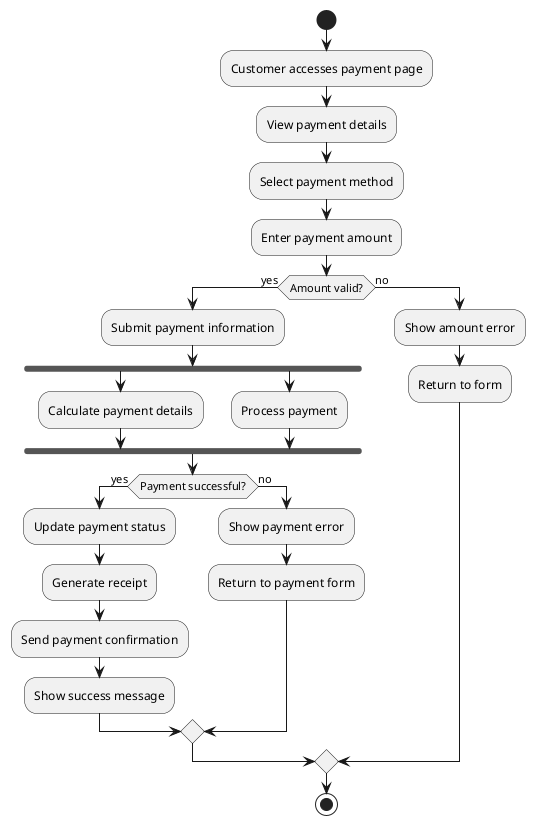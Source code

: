 @startuml Make Payment Activity

start
:Customer accesses payment page;

:View payment details;
:Select payment method;
:Enter payment amount;

if (Amount valid?) then (yes)
  :Submit payment information;
  
  fork
    :Calculate payment details;
  fork again
    :Process payment;
  end fork

  if (Payment successful?) then (yes)
    :Update payment status;
    :Generate receipt;
    :Send payment confirmation;
    :Show success message;
  else (no)
    :Show payment error;
    :Return to payment form;
  endif
else (no)
  :Show amount error;
  :Return to form;
endif

stop

@enduml
